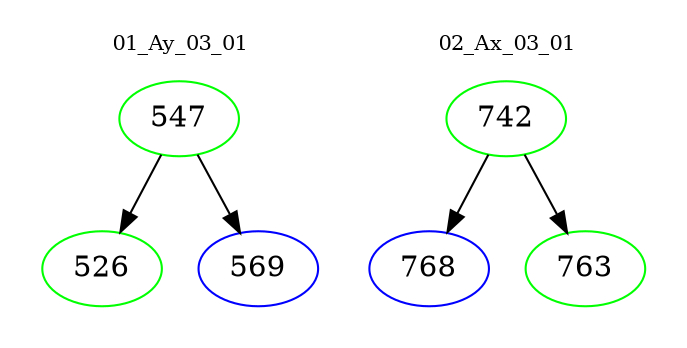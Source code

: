 digraph{
subgraph cluster_0 {
color = white
label = "01_Ay_03_01";
fontsize=10;
T0_547 [label="547", color="green"]
T0_547 -> T0_526 [color="black"]
T0_526 [label="526", color="green"]
T0_547 -> T0_569 [color="black"]
T0_569 [label="569", color="blue"]
}
subgraph cluster_1 {
color = white
label = "02_Ax_03_01";
fontsize=10;
T1_742 [label="742", color="green"]
T1_742 -> T1_768 [color="black"]
T1_768 [label="768", color="blue"]
T1_742 -> T1_763 [color="black"]
T1_763 [label="763", color="green"]
}
}
